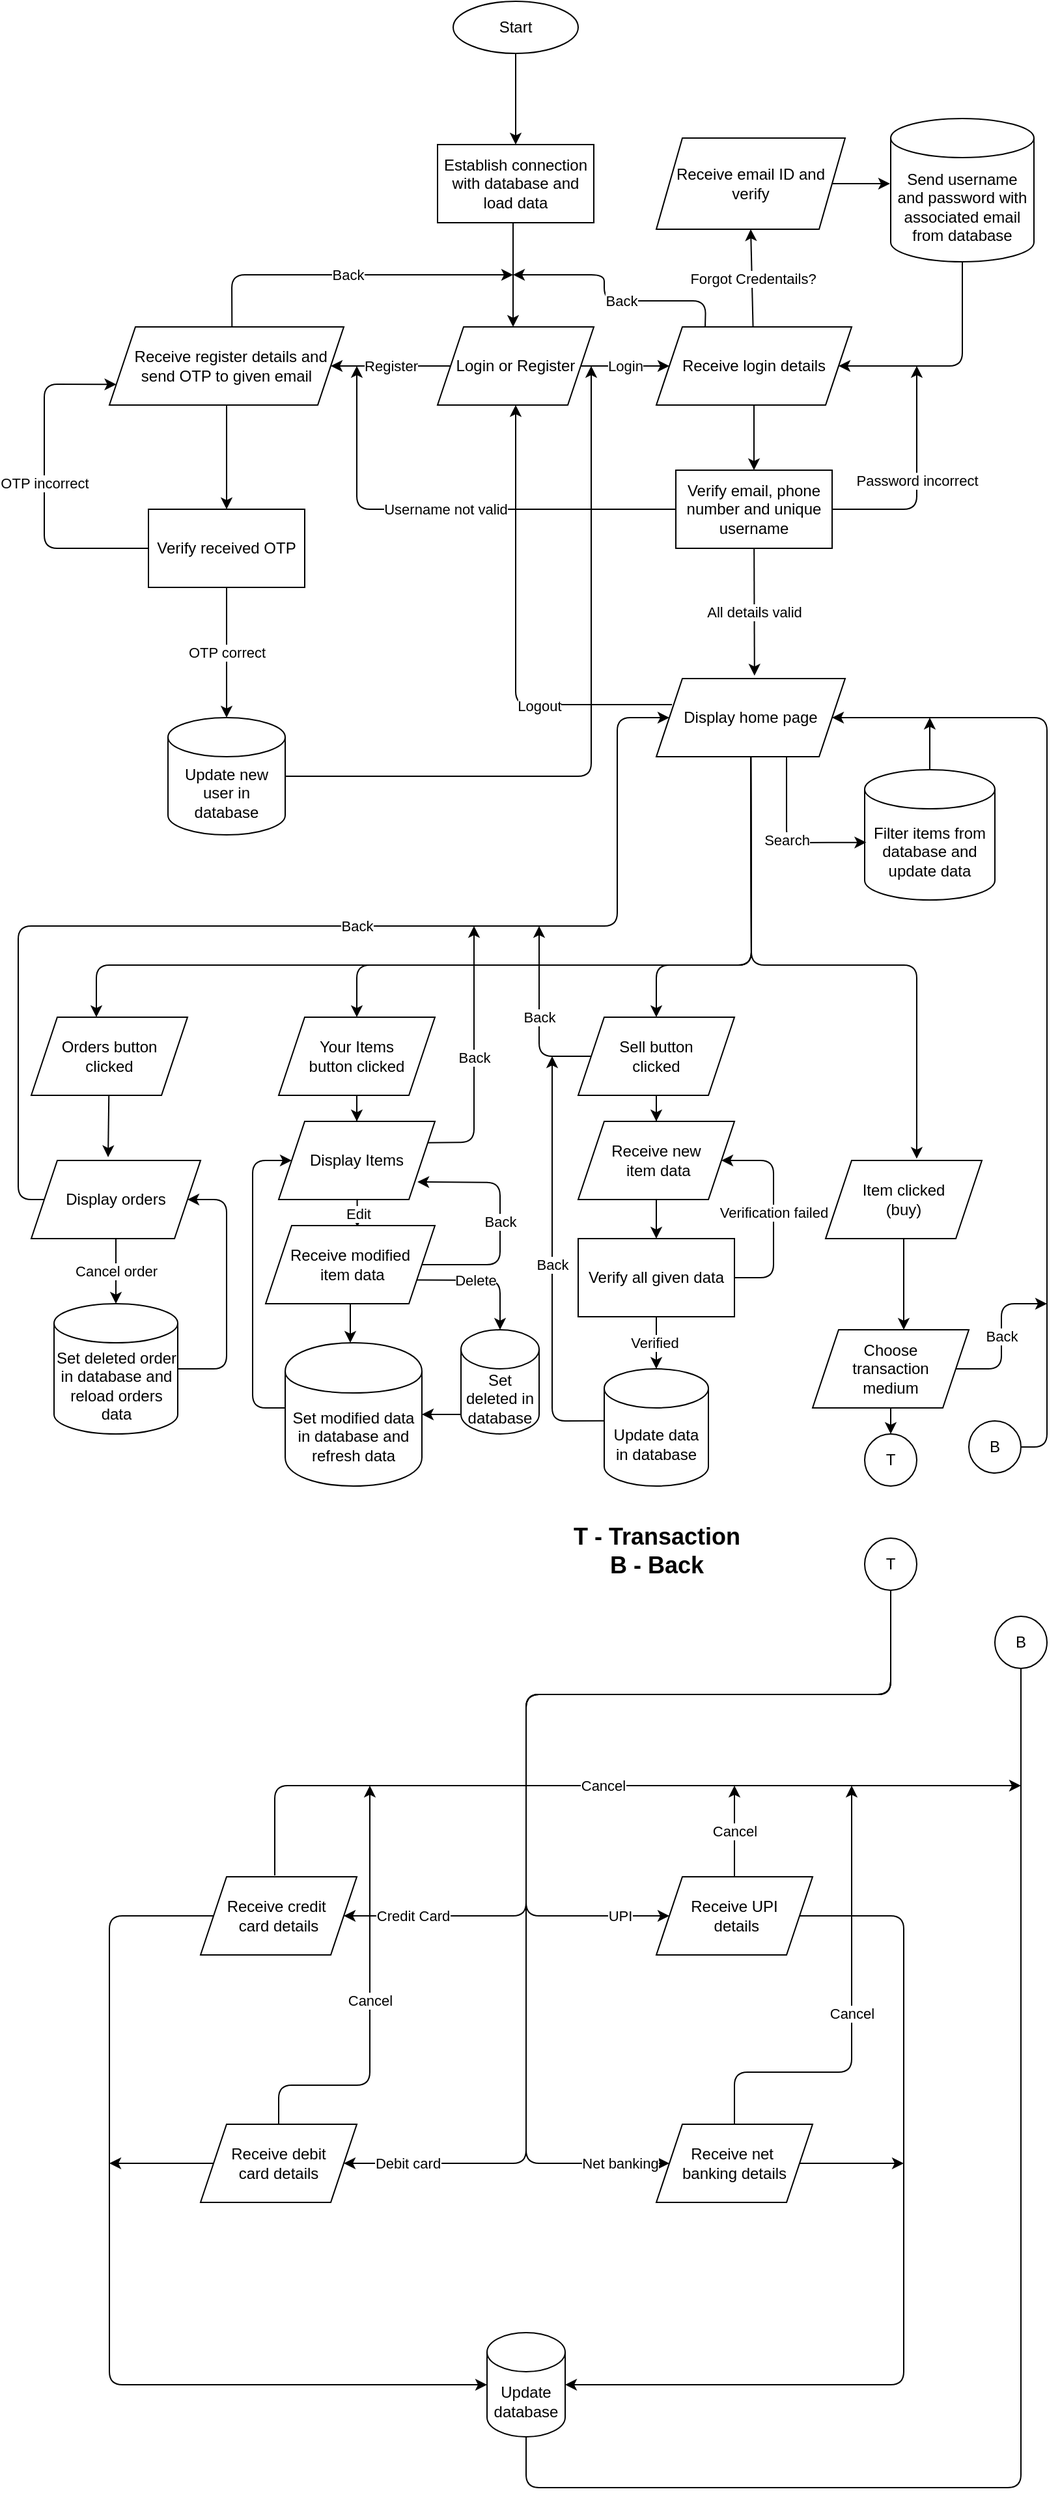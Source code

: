 <mxfile version="15.1.4" type="github">
  <diagram id="v8a2AImK6Y1Kj5C-OFho" name="Page-1">
    <mxGraphModel dx="1396" dy="753" grid="1" gridSize="10" guides="1" tooltips="1" connect="1" arrows="1" fold="1" page="1" pageScale="1" pageWidth="827" pageHeight="1169" background="none" math="0" shadow="0">
      <root>
        <mxCell id="0" />
        <mxCell id="1" parent="0" />
        <mxCell id="FD6uZ6-jMCt1QQ3MNHTS-6" value="" style="edgeStyle=orthogonalEdgeStyle;orthogonalLoop=1;jettySize=auto;html=1;fillColor=#e1d5e7;" parent="1" source="FD6uZ6-jMCt1QQ3MNHTS-4" target="FD6uZ6-jMCt1QQ3MNHTS-5" edge="1">
          <mxGeometry relative="1" as="geometry" />
        </mxCell>
        <mxCell id="FD6uZ6-jMCt1QQ3MNHTS-4" value="Start" style="ellipse;whiteSpace=wrap;html=1;" parent="1" vertex="1">
          <mxGeometry x="354" y="20" width="96" height="40" as="geometry" />
        </mxCell>
        <mxCell id="FD6uZ6-jMCt1QQ3MNHTS-8" value="" style="edgeStyle=orthogonalEdgeStyle;orthogonalLoop=1;jettySize=auto;html=1;" parent="1" source="FD6uZ6-jMCt1QQ3MNHTS-5" target="FD6uZ6-jMCt1QQ3MNHTS-7" edge="1">
          <mxGeometry relative="1" as="geometry">
            <Array as="points">
              <mxPoint x="400" y="230" />
              <mxPoint x="400" y="230" />
            </Array>
          </mxGeometry>
        </mxCell>
        <mxCell id="FD6uZ6-jMCt1QQ3MNHTS-5" value="Establish connection with database and load data" style="whiteSpace=wrap;html=1;" parent="1" vertex="1">
          <mxGeometry x="342" y="130" width="120" height="60" as="geometry" />
        </mxCell>
        <mxCell id="FD6uZ6-jMCt1QQ3MNHTS-7" value="Login or Register" style="shape=parallelogram;perimeter=parallelogramPerimeter;whiteSpace=wrap;html=1;fixedSize=1;" parent="1" vertex="1">
          <mxGeometry x="342" y="270" width="120" height="60" as="geometry" />
        </mxCell>
        <mxCell id="FD6uZ6-jMCt1QQ3MNHTS-27" value="" style="edgeStyle=orthogonalEdgeStyle;orthogonalLoop=1;jettySize=auto;html=1;" parent="1" source="FD6uZ6-jMCt1QQ3MNHTS-9" target="FD6uZ6-jMCt1QQ3MNHTS-26" edge="1">
          <mxGeometry relative="1" as="geometry" />
        </mxCell>
        <mxCell id="FD6uZ6-jMCt1QQ3MNHTS-9" value="Receive login details" style="shape=parallelogram;perimeter=parallelogramPerimeter;whiteSpace=wrap;html=1;fixedSize=1;" parent="1" vertex="1">
          <mxGeometry x="510" y="270" width="150" height="60" as="geometry" />
        </mxCell>
        <mxCell id="FD6uZ6-jMCt1QQ3MNHTS-13" value="" style="endArrow=classic;html=1;exitX=1;exitY=0.5;exitDx=0;exitDy=0;" parent="1" source="FD6uZ6-jMCt1QQ3MNHTS-7" target="FD6uZ6-jMCt1QQ3MNHTS-9" edge="1">
          <mxGeometry relative="1" as="geometry">
            <mxPoint x="460" y="300" as="sourcePoint" />
            <mxPoint x="550" y="299.8" as="targetPoint" />
          </mxGeometry>
        </mxCell>
        <mxCell id="FD6uZ6-jMCt1QQ3MNHTS-14" value="Login" style="edgeLabel;resizable=0;html=1;align=center;verticalAlign=middle;" parent="FD6uZ6-jMCt1QQ3MNHTS-13" connectable="0" vertex="1">
          <mxGeometry relative="1" as="geometry" />
        </mxCell>
        <mxCell id="FD6uZ6-jMCt1QQ3MNHTS-17" value="" style="endArrow=classic;html=1;entryX=0.5;entryY=1;entryDx=0;entryDy=0;" parent="1" source="FD6uZ6-jMCt1QQ3MNHTS-9" target="FD6uZ6-jMCt1QQ3MNHTS-19" edge="1">
          <mxGeometry relative="1" as="geometry">
            <mxPoint x="635" y="170" as="sourcePoint" />
            <mxPoint x="635" y="170" as="targetPoint" />
          </mxGeometry>
        </mxCell>
        <mxCell id="FD6uZ6-jMCt1QQ3MNHTS-18" value="Forgot Credentails?" style="edgeLabel;resizable=0;html=1;align=center;verticalAlign=middle;" parent="FD6uZ6-jMCt1QQ3MNHTS-17" connectable="0" vertex="1">
          <mxGeometry relative="1" as="geometry" />
        </mxCell>
        <mxCell id="FD6uZ6-jMCt1QQ3MNHTS-19" value="Receive email ID and verify" style="shape=parallelogram;perimeter=parallelogramPerimeter;whiteSpace=wrap;html=1;fixedSize=1;" parent="1" vertex="1">
          <mxGeometry x="510" y="125" width="145" height="70" as="geometry" />
        </mxCell>
        <mxCell id="FD6uZ6-jMCt1QQ3MNHTS-22" value="" style="endArrow=classic;html=1;entryX=-0.005;entryY=0.455;entryDx=0;entryDy=0;entryPerimeter=0;" parent="1" source="FD6uZ6-jMCt1QQ3MNHTS-19" target="FD6uZ6-jMCt1QQ3MNHTS-23" edge="1">
          <mxGeometry width="50" height="50" relative="1" as="geometry">
            <mxPoint x="655" y="210" as="sourcePoint" />
            <mxPoint x="700" y="160" as="targetPoint" />
          </mxGeometry>
        </mxCell>
        <mxCell id="FD6uZ6-jMCt1QQ3MNHTS-23" value="Send username and password with associated email from database" style="shape=cylinder3;whiteSpace=wrap;html=1;boundedLbl=1;backgroundOutline=1;size=15;" parent="1" vertex="1">
          <mxGeometry x="690" y="110" width="110" height="110" as="geometry" />
        </mxCell>
        <mxCell id="FD6uZ6-jMCt1QQ3MNHTS-25" value="" style="endArrow=classic;html=1;entryX=1;entryY=0.5;entryDx=0;entryDy=0;exitX=0.5;exitY=1;exitDx=0;exitDy=0;exitPerimeter=0;" parent="1" source="FD6uZ6-jMCt1QQ3MNHTS-23" target="FD6uZ6-jMCt1QQ3MNHTS-9" edge="1">
          <mxGeometry width="50" height="50" relative="1" as="geometry">
            <mxPoint x="755" y="270" as="sourcePoint" />
            <mxPoint x="755" y="290.711" as="targetPoint" />
            <Array as="points">
              <mxPoint x="745" y="300" />
            </Array>
          </mxGeometry>
        </mxCell>
        <mxCell id="FD6uZ6-jMCt1QQ3MNHTS-26" value="Verify email, phone number and unique username" style="whiteSpace=wrap;html=1;" parent="1" vertex="1">
          <mxGeometry x="525" y="380" width="120" height="60" as="geometry" />
        </mxCell>
        <mxCell id="FD6uZ6-jMCt1QQ3MNHTS-30" value="" style="endArrow=classic;html=1;entryX=1;entryY=0.5;entryDx=0;entryDy=0;" parent="1" source="FD6uZ6-jMCt1QQ3MNHTS-7" target="2" edge="1">
          <mxGeometry relative="1" as="geometry">
            <mxPoint x="242" y="300" as="sourcePoint" />
            <mxPoint x="242" y="300" as="targetPoint" />
          </mxGeometry>
        </mxCell>
        <mxCell id="FD6uZ6-jMCt1QQ3MNHTS-31" value="Register" style="edgeLabel;resizable=0;html=1;align=center;verticalAlign=middle;" parent="FD6uZ6-jMCt1QQ3MNHTS-30" connectable="0" vertex="1">
          <mxGeometry relative="1" as="geometry" />
        </mxCell>
        <mxCell id="4" value="" style="edgeStyle=orthogonalEdgeStyle;rounded=0;orthogonalLoop=1;jettySize=auto;html=1;" parent="1" source="2" target="3" edge="1">
          <mxGeometry relative="1" as="geometry" />
        </mxCell>
        <mxCell id="2" value="&amp;nbsp; Receive register details and send OTP to given email" style="shape=parallelogram;perimeter=parallelogramPerimeter;whiteSpace=wrap;html=1;fixedSize=1;" parent="1" vertex="1">
          <mxGeometry x="90" y="270" width="180" height="60" as="geometry" />
        </mxCell>
        <mxCell id="3" value="Verify received OTP" style="whiteSpace=wrap;html=1;" parent="1" vertex="1">
          <mxGeometry x="120" y="410" width="120" height="60" as="geometry" />
        </mxCell>
        <mxCell id="6" value="" style="endArrow=classic;html=1;entryX=0;entryY=0.75;entryDx=0;entryDy=0;" parent="1" source="3" target="2" edge="1">
          <mxGeometry relative="1" as="geometry">
            <mxPoint x="30" y="440" as="sourcePoint" />
            <mxPoint x="30" y="440" as="targetPoint" />
            <Array as="points">
              <mxPoint x="40" y="440" />
              <mxPoint x="40" y="314" />
            </Array>
          </mxGeometry>
        </mxCell>
        <mxCell id="7" value="OTP incorrect" style="edgeLabel;resizable=0;html=1;align=center;verticalAlign=middle;" parent="6" connectable="0" vertex="1">
          <mxGeometry relative="1" as="geometry" />
        </mxCell>
        <mxCell id="9" value="" style="endArrow=classic;html=1;entryX=0.5;entryY=0;entryDx=0;entryDy=0;entryPerimeter=0;" parent="1" source="3" target="18" edge="1">
          <mxGeometry relative="1" as="geometry">
            <mxPoint x="190" y="470" as="sourcePoint" />
            <mxPoint x="190" y="570" as="targetPoint" />
          </mxGeometry>
        </mxCell>
        <mxCell id="10" value="OTP correct" style="edgeLabel;resizable=0;html=1;align=center;verticalAlign=middle;" parent="9" connectable="0" vertex="1">
          <mxGeometry relative="1" as="geometry" />
        </mxCell>
        <mxCell id="11" value="" style="endArrow=classic;html=1;exitX=0.523;exitY=-0.006;exitDx=0;exitDy=0;exitPerimeter=0;" parent="1" source="2" edge="1">
          <mxGeometry relative="1" as="geometry">
            <mxPoint x="190" y="170" as="sourcePoint" />
            <mxPoint x="400" y="230" as="targetPoint" />
            <Array as="points">
              <mxPoint x="184" y="230" />
            </Array>
          </mxGeometry>
        </mxCell>
        <mxCell id="12" value="Back" style="edgeLabel;resizable=0;html=1;align=center;verticalAlign=middle;" parent="11" connectable="0" vertex="1">
          <mxGeometry relative="1" as="geometry" />
        </mxCell>
        <mxCell id="14" value="" style="endArrow=classic;html=1;exitX=0.25;exitY=0;exitDx=0;exitDy=0;" parent="1" source="FD6uZ6-jMCt1QQ3MNHTS-9" edge="1">
          <mxGeometry relative="1" as="geometry">
            <mxPoint x="585" y="170" as="sourcePoint" />
            <mxPoint x="400" y="230" as="targetPoint" />
            <Array as="points">
              <mxPoint x="548" y="250" />
              <mxPoint x="470" y="250" />
              <mxPoint x="470" y="230" />
            </Array>
          </mxGeometry>
        </mxCell>
        <mxCell id="17" value="Back" style="edgeLabel;html=1;align=center;verticalAlign=middle;resizable=0;points=[];" parent="14" vertex="1" connectable="0">
          <mxGeometry x="-0.093" relative="1" as="geometry">
            <mxPoint as="offset" />
          </mxGeometry>
        </mxCell>
        <mxCell id="18" value="Update new user in database" style="shape=cylinder3;whiteSpace=wrap;html=1;boundedLbl=1;backgroundOutline=1;size=15;" parent="1" vertex="1">
          <mxGeometry x="135" y="570" width="90" height="90" as="geometry" />
        </mxCell>
        <mxCell id="30" value="" style="endArrow=classic;html=1;" parent="1" source="FD6uZ6-jMCt1QQ3MNHTS-26" edge="1">
          <mxGeometry relative="1" as="geometry">
            <mxPoint x="425" y="410" as="sourcePoint" />
            <mxPoint x="280" y="300" as="targetPoint" />
            <Array as="points">
              <mxPoint x="280" y="410" />
            </Array>
          </mxGeometry>
        </mxCell>
        <mxCell id="31" value="Username not valid" style="edgeLabel;resizable=0;html=1;align=center;verticalAlign=middle;" parent="30" connectable="0" vertex="1">
          <mxGeometry relative="1" as="geometry" />
        </mxCell>
        <mxCell id="33" value="" style="endArrow=classic;html=1;" parent="1" source="FD6uZ6-jMCt1QQ3MNHTS-26" edge="1">
          <mxGeometry relative="1" as="geometry">
            <mxPoint x="645" y="410" as="sourcePoint" />
            <mxPoint x="710" y="300" as="targetPoint" />
            <Array as="points">
              <mxPoint x="710" y="410" />
            </Array>
          </mxGeometry>
        </mxCell>
        <mxCell id="34" value="Password incorrect" style="edgeLabel;resizable=0;html=1;align=center;verticalAlign=middle;" parent="33" connectable="0" vertex="1">
          <mxGeometry relative="1" as="geometry" />
        </mxCell>
        <mxCell id="36" value="" style="endArrow=classic;html=1;entryX=0.52;entryY=-0.038;entryDx=0;entryDy=0;entryPerimeter=0;" parent="1" source="FD6uZ6-jMCt1QQ3MNHTS-26" target="38" edge="1">
          <mxGeometry relative="1" as="geometry">
            <mxPoint x="585" y="440" as="sourcePoint" />
            <mxPoint x="585" y="540" as="targetPoint" />
          </mxGeometry>
        </mxCell>
        <mxCell id="37" value="All details valid" style="edgeLabel;resizable=0;html=1;align=center;verticalAlign=middle;" parent="36" connectable="0" vertex="1">
          <mxGeometry relative="1" as="geometry" />
        </mxCell>
        <mxCell id="38" value="Display home page" style="shape=parallelogram;perimeter=parallelogramPerimeter;whiteSpace=wrap;html=1;fixedSize=1;" parent="1" vertex="1">
          <mxGeometry x="510" y="540" width="145" height="60" as="geometry" />
        </mxCell>
        <mxCell id="42" value="" style="endArrow=classic;html=1;" parent="1" source="38" edge="1">
          <mxGeometry relative="1" as="geometry">
            <mxPoint x="582.5" y="600" as="sourcePoint" />
            <mxPoint x="80" y="800" as="targetPoint" />
            <Array as="points">
              <mxPoint x="583" y="760" />
              <mxPoint x="80" y="760" />
              <mxPoint x="80" y="780" />
            </Array>
          </mxGeometry>
        </mxCell>
        <mxCell id="46" value="" style="endArrow=classic;html=1;entryX=0.5;entryY=0;entryDx=0;entryDy=0;" parent="1" source="38" target="51" edge="1">
          <mxGeometry relative="1" as="geometry">
            <mxPoint x="582.5" y="600" as="sourcePoint" />
            <mxPoint x="280" y="800" as="targetPoint" />
            <Array as="points">
              <mxPoint x="583" y="760" />
              <mxPoint x="280" y="760" />
            </Array>
          </mxGeometry>
        </mxCell>
        <mxCell id="49" value="" style="endArrow=classic;html=1;entryX=0.5;entryY=0;entryDx=0;entryDy=0;" parent="1" source="38" target="53" edge="1">
          <mxGeometry width="50" height="50" relative="1" as="geometry">
            <mxPoint x="582.5" y="650" as="sourcePoint" />
            <mxPoint x="583" y="800" as="targetPoint" />
            <Array as="points">
              <mxPoint x="583" y="760" />
              <mxPoint x="510" y="760" />
            </Array>
          </mxGeometry>
        </mxCell>
        <mxCell id="50" value="" style="endArrow=classic;html=1;entryX=0.583;entryY=-0.022;entryDx=0;entryDy=0;entryPerimeter=0;" parent="1" source="38" target="54" edge="1">
          <mxGeometry width="50" height="50" relative="1" as="geometry">
            <mxPoint x="582.5" y="650" as="sourcePoint" />
            <mxPoint x="690" y="799" as="targetPoint" />
            <Array as="points">
              <mxPoint x="583" y="760" />
              <mxPoint x="710" y="760" />
            </Array>
          </mxGeometry>
        </mxCell>
        <mxCell id="75" value="" style="edgeStyle=orthogonalEdgeStyle;rounded=0;orthogonalLoop=1;jettySize=auto;html=1;" parent="1" source="51" target="74" edge="1">
          <mxGeometry relative="1" as="geometry" />
        </mxCell>
        <mxCell id="51" value="Your Items &lt;br&gt;button clicked" style="shape=parallelogram;perimeter=parallelogramPerimeter;whiteSpace=wrap;html=1;fixedSize=1;" parent="1" vertex="1">
          <mxGeometry x="220" y="800" width="120" height="60" as="geometry" />
        </mxCell>
        <mxCell id="52" value="Orders button &lt;br&gt;clicked" style="shape=parallelogram;perimeter=parallelogramPerimeter;whiteSpace=wrap;html=1;fixedSize=1;" parent="1" vertex="1">
          <mxGeometry x="30" y="800" width="120" height="60" as="geometry" />
        </mxCell>
        <mxCell id="97" value="" style="edgeStyle=orthogonalEdgeStyle;rounded=0;orthogonalLoop=1;jettySize=auto;html=1;" parent="1" source="53" target="96" edge="1">
          <mxGeometry relative="1" as="geometry" />
        </mxCell>
        <mxCell id="53" value="Sell button&lt;br&gt;clicked" style="shape=parallelogram;perimeter=parallelogramPerimeter;whiteSpace=wrap;html=1;fixedSize=1;" parent="1" vertex="1">
          <mxGeometry x="450" y="800" width="120" height="60" as="geometry" />
        </mxCell>
        <mxCell id="107" value="" style="edgeStyle=orthogonalEdgeStyle;rounded=0;orthogonalLoop=1;jettySize=auto;html=1;" parent="1" source="54" target="106" edge="1">
          <mxGeometry relative="1" as="geometry">
            <Array as="points">
              <mxPoint x="690" y="1100" />
              <mxPoint x="690" y="1100" />
            </Array>
          </mxGeometry>
        </mxCell>
        <mxCell id="54" value="Item clicked&lt;br&gt;(buy)" style="shape=parallelogram;perimeter=parallelogramPerimeter;whiteSpace=wrap;html=1;fixedSize=1;" parent="1" vertex="1">
          <mxGeometry x="640" y="910" width="120" height="60" as="geometry" />
        </mxCell>
        <mxCell id="60" value="Display orders" style="shape=parallelogram;perimeter=parallelogramPerimeter;whiteSpace=wrap;html=1;fixedSize=1;" parent="1" vertex="1">
          <mxGeometry x="30" y="910" width="130" height="60" as="geometry" />
        </mxCell>
        <mxCell id="64" value="" style="endArrow=classic;html=1;entryX=0;entryY=0.5;entryDx=0;entryDy=0;" parent="1" source="60" target="38" edge="1">
          <mxGeometry relative="1" as="geometry">
            <mxPoint x="-70" y="1060" as="sourcePoint" />
            <mxPoint x="-70" y="1060" as="targetPoint" />
            <Array as="points">
              <mxPoint x="20" y="940" />
              <mxPoint x="20" y="730" />
              <mxPoint x="310" y="730" />
              <mxPoint x="480" y="730" />
              <mxPoint x="480" y="650" />
              <mxPoint x="480" y="570" />
            </Array>
          </mxGeometry>
        </mxCell>
        <mxCell id="65" value="Back" style="edgeLabel;resizable=0;html=1;align=center;verticalAlign=middle;" parent="64" connectable="0" vertex="1">
          <mxGeometry relative="1" as="geometry">
            <mxPoint x="45" as="offset" />
          </mxGeometry>
        </mxCell>
        <mxCell id="66" value="" style="endArrow=classic;html=1;entryX=0.5;entryY=0;entryDx=0;entryDy=0;entryPerimeter=0;" parent="1" source="60" target="68" edge="1">
          <mxGeometry relative="1" as="geometry">
            <mxPoint x="90" y="1090" as="sourcePoint" />
            <mxPoint x="90" y="1190" as="targetPoint" />
          </mxGeometry>
        </mxCell>
        <mxCell id="67" value="Cancel order" style="edgeLabel;resizable=0;html=1;align=center;verticalAlign=middle;" parent="66" connectable="0" vertex="1">
          <mxGeometry relative="1" as="geometry" />
        </mxCell>
        <mxCell id="68" value="Set deleted order in database and reload orders data" style="shape=cylinder3;whiteSpace=wrap;html=1;boundedLbl=1;backgroundOutline=1;size=15;" parent="1" vertex="1">
          <mxGeometry x="47.5" y="1020" width="95" height="100" as="geometry" />
        </mxCell>
        <mxCell id="71" value="" style="endArrow=classic;html=1;entryX=0.454;entryY=-0.042;entryDx=0;entryDy=0;entryPerimeter=0;" parent="1" source="52" target="60" edge="1">
          <mxGeometry width="50" height="50" relative="1" as="geometry">
            <mxPoint x="90" y="910" as="sourcePoint" />
            <mxPoint x="90" y="930.711" as="targetPoint" />
          </mxGeometry>
        </mxCell>
        <mxCell id="73" value="" style="endArrow=classic;html=1;entryX=1;entryY=0.5;entryDx=0;entryDy=0;" parent="1" source="68" target="60" edge="1">
          <mxGeometry width="50" height="50" relative="1" as="geometry">
            <mxPoint x="142.5" y="1120" as="sourcePoint" />
            <mxPoint x="213.211" y="1070" as="targetPoint" />
            <Array as="points">
              <mxPoint x="180" y="1070" />
              <mxPoint x="180" y="940" />
            </Array>
          </mxGeometry>
        </mxCell>
        <mxCell id="74" value="Display Items" style="shape=parallelogram;perimeter=parallelogramPerimeter;whiteSpace=wrap;html=1;fixedSize=1;" parent="1" vertex="1">
          <mxGeometry x="220" y="880" width="120" height="60" as="geometry" />
        </mxCell>
        <mxCell id="76" value="" style="endArrow=classic;html=1;entryX=0.542;entryY=0.016;entryDx=0;entryDy=0;entryPerimeter=0;" parent="1" source="74" target="78" edge="1">
          <mxGeometry relative="1" as="geometry">
            <mxPoint x="280" y="970" as="sourcePoint" />
            <mxPoint x="280" y="1050" as="targetPoint" />
          </mxGeometry>
        </mxCell>
        <mxCell id="77" value="Edit" style="edgeLabel;resizable=0;html=1;align=center;verticalAlign=middle;" parent="76" connectable="0" vertex="1">
          <mxGeometry relative="1" as="geometry" />
        </mxCell>
        <mxCell id="88" value="" style="edgeStyle=orthogonalEdgeStyle;rounded=0;orthogonalLoop=1;jettySize=auto;html=1;" parent="1" source="78" target="87" edge="1">
          <mxGeometry relative="1" as="geometry">
            <Array as="points">
              <mxPoint x="280" y="1110" />
              <mxPoint x="280" y="1110" />
            </Array>
          </mxGeometry>
        </mxCell>
        <mxCell id="78" value="Receive modified&lt;br&gt;&amp;nbsp;item data" style="shape=parallelogram;perimeter=parallelogramPerimeter;whiteSpace=wrap;html=1;fixedSize=1;" parent="1" vertex="1">
          <mxGeometry x="210" y="960" width="130" height="60" as="geometry" />
        </mxCell>
        <mxCell id="79" value="" style="endArrow=classic;html=1;entryX=0.5;entryY=0;entryDx=0;entryDy=0;entryPerimeter=0;exitX=1;exitY=0.75;exitDx=0;exitDy=0;" parent="1" source="78" target="81" edge="1">
          <mxGeometry relative="1" as="geometry">
            <mxPoint x="340" y="1050" as="sourcePoint" />
            <mxPoint x="420" y="1050" as="targetPoint" />
            <Array as="points">
              <mxPoint x="390" y="1002" />
            </Array>
          </mxGeometry>
        </mxCell>
        <mxCell id="80" value="Delete" style="edgeLabel;resizable=0;html=1;align=center;verticalAlign=middle;" parent="79" connectable="0" vertex="1">
          <mxGeometry relative="1" as="geometry">
            <mxPoint x="-6" as="offset" />
          </mxGeometry>
        </mxCell>
        <mxCell id="81" value="Set deleted in database" style="shape=cylinder3;whiteSpace=wrap;html=1;boundedLbl=1;backgroundOutline=1;size=15;" parent="1" vertex="1">
          <mxGeometry x="360" y="1040" width="60" height="80" as="geometry" />
        </mxCell>
        <mxCell id="83" value="" style="endArrow=classic;html=1;entryX=0.888;entryY=0.775;entryDx=0;entryDy=0;exitX=1;exitY=0.5;exitDx=0;exitDy=0;entryPerimeter=0;" parent="1" source="78" target="74" edge="1">
          <mxGeometry relative="1" as="geometry">
            <mxPoint x="340" y="1050" as="sourcePoint" />
            <mxPoint x="440" y="1050" as="targetPoint" />
            <Array as="points">
              <mxPoint x="390" y="990" />
              <mxPoint x="390" y="927" />
            </Array>
          </mxGeometry>
        </mxCell>
        <mxCell id="84" value="Back" style="edgeLabel;resizable=0;html=1;align=center;verticalAlign=middle;" parent="83" connectable="0" vertex="1">
          <mxGeometry relative="1" as="geometry" />
        </mxCell>
        <mxCell id="85" value="" style="endArrow=classic;html=1;exitX=1;exitY=0.25;exitDx=0;exitDy=0;" parent="1" source="74" edge="1">
          <mxGeometry relative="1" as="geometry">
            <mxPoint x="340" y="940" as="sourcePoint" />
            <mxPoint x="370" y="730" as="targetPoint" />
            <Array as="points">
              <mxPoint x="370" y="896" />
            </Array>
          </mxGeometry>
        </mxCell>
        <mxCell id="86" value="Back" style="edgeLabel;resizable=0;html=1;align=center;verticalAlign=middle;" parent="85" connectable="0" vertex="1">
          <mxGeometry relative="1" as="geometry" />
        </mxCell>
        <mxCell id="87" value="Set modified data in database and refresh data" style="shape=cylinder;whiteSpace=wrap;html=1;boundedLbl=1;backgroundOutline=1;" parent="1" vertex="1">
          <mxGeometry x="225" y="1050" width="105" height="110" as="geometry" />
        </mxCell>
        <mxCell id="89" value="" style="endArrow=classic;html=1;entryX=0;entryY=0.5;entryDx=0;entryDy=0;exitX=0.001;exitY=0.454;exitDx=0;exitDy=0;exitPerimeter=0;" parent="1" source="87" target="74" edge="1">
          <mxGeometry width="50" height="50" relative="1" as="geometry">
            <mxPoint x="151.789" y="1245" as="sourcePoint" />
            <mxPoint x="151.789" y="1195" as="targetPoint" />
            <Array as="points">
              <mxPoint x="200" y="1100" />
              <mxPoint x="200" y="910" />
            </Array>
          </mxGeometry>
        </mxCell>
        <mxCell id="91" value="" style="endArrow=classic;html=1;entryX=1;entryY=0.5;entryDx=0;entryDy=0;" parent="1" target="87" edge="1">
          <mxGeometry width="50" height="50" relative="1" as="geometry">
            <mxPoint x="360" y="1105" as="sourcePoint" />
            <mxPoint x="331" y="1210" as="targetPoint" />
            <Array as="points" />
          </mxGeometry>
        </mxCell>
        <mxCell id="99" value="" style="edgeStyle=orthogonalEdgeStyle;rounded=0;orthogonalLoop=1;jettySize=auto;html=1;" parent="1" source="96" target="98" edge="1">
          <mxGeometry relative="1" as="geometry" />
        </mxCell>
        <mxCell id="96" value="Receive new&lt;br&gt;&amp;nbsp;item data" style="shape=parallelogram;perimeter=parallelogramPerimeter;whiteSpace=wrap;html=1;fixedSize=1;" parent="1" vertex="1">
          <mxGeometry x="450" y="880" width="120" height="60" as="geometry" />
        </mxCell>
        <mxCell id="98" value="Verify all given data" style="rounded=0;whiteSpace=wrap;html=1;" parent="1" vertex="1">
          <mxGeometry x="450" y="970" width="120" height="60" as="geometry" />
        </mxCell>
        <mxCell id="100" value="" style="endArrow=classic;html=1;entryX=1;entryY=0.5;entryDx=0;entryDy=0;" parent="1" source="98" target="96" edge="1">
          <mxGeometry relative="1" as="geometry">
            <mxPoint x="570" y="1030" as="sourcePoint" />
            <mxPoint x="670" y="1030" as="targetPoint" />
            <Array as="points">
              <mxPoint x="600" y="1000" />
              <mxPoint x="600" y="910" />
            </Array>
          </mxGeometry>
        </mxCell>
        <mxCell id="101" value="Verification failed" style="edgeLabel;resizable=0;html=1;align=center;verticalAlign=middle;" parent="100" connectable="0" vertex="1">
          <mxGeometry relative="1" as="geometry" />
        </mxCell>
        <mxCell id="102" value="Update data in database" style="shape=cylinder3;whiteSpace=wrap;html=1;boundedLbl=1;backgroundOutline=1;size=15;" parent="1" vertex="1">
          <mxGeometry x="470" y="1070" width="80" height="90" as="geometry" />
        </mxCell>
        <mxCell id="104" value="" style="endArrow=classic;html=1;entryX=0.5;entryY=0;entryDx=0;entryDy=0;entryPerimeter=0;" parent="1" source="98" target="102" edge="1">
          <mxGeometry relative="1" as="geometry">
            <mxPoint x="510" y="1060" as="sourcePoint" />
            <mxPoint x="530" y="1110" as="targetPoint" />
          </mxGeometry>
        </mxCell>
        <mxCell id="105" value="Verified&amp;nbsp;" style="edgeLabel;resizable=0;html=1;align=center;verticalAlign=middle;" parent="104" connectable="0" vertex="1">
          <mxGeometry relative="1" as="geometry" />
        </mxCell>
        <mxCell id="106" value="Choose&lt;br&gt;transaction &lt;br&gt;medium" style="shape=parallelogram;perimeter=parallelogramPerimeter;whiteSpace=wrap;html=1;fixedSize=1;" parent="1" vertex="1">
          <mxGeometry x="630" y="1040" width="120" height="60" as="geometry" />
        </mxCell>
        <mxCell id="108" value="" style="endArrow=classic;html=1;" parent="1" source="53" edge="1">
          <mxGeometry relative="1" as="geometry">
            <mxPoint x="350" y="830" as="sourcePoint" />
            <mxPoint x="420" y="730" as="targetPoint" />
            <Array as="points">
              <mxPoint x="420" y="830" />
            </Array>
          </mxGeometry>
        </mxCell>
        <mxCell id="109" value="Back" style="edgeLabel;resizable=0;html=1;align=center;verticalAlign=middle;" parent="108" connectable="0" vertex="1">
          <mxGeometry relative="1" as="geometry" />
        </mxCell>
        <mxCell id="110" value="" style="endArrow=classic;html=1;exitX=-0.004;exitY=0.443;exitDx=0;exitDy=0;exitPerimeter=0;" parent="1" source="102" edge="1">
          <mxGeometry relative="1" as="geometry">
            <mxPoint x="370" y="1175" as="sourcePoint" />
            <mxPoint x="430" y="830" as="targetPoint" />
            <Array as="points">
              <mxPoint x="430" y="1110" />
            </Array>
          </mxGeometry>
        </mxCell>
        <mxCell id="111" value="Back" style="edgeLabel;resizable=0;html=1;align=center;verticalAlign=middle;" parent="110" connectable="0" vertex="1">
          <mxGeometry relative="1" as="geometry" />
        </mxCell>
        <mxCell id="114" value="" style="endArrow=classic;html=1;" parent="1" source="18" edge="1">
          <mxGeometry width="50" height="50" relative="1" as="geometry">
            <mxPoint x="225" y="665" as="sourcePoint" />
            <mxPoint x="460" y="300" as="targetPoint" />
            <Array as="points">
              <mxPoint x="460" y="615" />
            </Array>
          </mxGeometry>
        </mxCell>
        <mxCell id="120" value="" style="endArrow=classic;html=1;" parent="1" target="128" edge="1">
          <mxGeometry width="50" height="50" relative="1" as="geometry">
            <mxPoint x="690" y="1210" as="sourcePoint" />
            <mxPoint x="570" y="1490" as="targetPoint" />
            <Array as="points">
              <mxPoint x="690" y="1320" />
              <mxPoint x="410" y="1320" />
              <mxPoint x="410" y="1490" />
            </Array>
          </mxGeometry>
        </mxCell>
        <mxCell id="131" value="UPI" style="edgeLabel;html=1;align=center;verticalAlign=middle;resizable=0;points=[];" parent="120" vertex="1" connectable="0">
          <mxGeometry x="0.922" y="-5" relative="1" as="geometry">
            <mxPoint x="-12" y="-5" as="offset" />
          </mxGeometry>
        </mxCell>
        <mxCell id="121" value="" style="endArrow=classic;html=1;" parent="1" target="129" edge="1">
          <mxGeometry width="50" height="50" relative="1" as="geometry">
            <mxPoint x="690" y="1210" as="sourcePoint" />
            <mxPoint x="220" y="1490" as="targetPoint" />
            <Array as="points">
              <mxPoint x="690" y="1320" />
              <mxPoint x="410" y="1320" />
              <mxPoint x="410" y="1490" />
            </Array>
          </mxGeometry>
        </mxCell>
        <mxCell id="132" value="Credit Card" style="edgeLabel;html=1;align=center;verticalAlign=middle;resizable=0;points=[];" parent="121" vertex="1" connectable="0">
          <mxGeometry x="0.884" y="-1" relative="1" as="geometry">
            <mxPoint x="12" y="1" as="offset" />
          </mxGeometry>
        </mxCell>
        <mxCell id="122" value="" style="endArrow=classic;html=1;" parent="1" target="130" edge="1">
          <mxGeometry width="50" height="50" relative="1" as="geometry">
            <mxPoint x="690" y="1210" as="sourcePoint" />
            <mxPoint x="570" y="1910" as="targetPoint" />
            <Array as="points">
              <mxPoint x="690" y="1320" />
              <mxPoint x="410" y="1320" />
              <mxPoint x="410" y="1680" />
            </Array>
          </mxGeometry>
        </mxCell>
        <mxCell id="133" value="Net banking" style="edgeLabel;html=1;align=center;verticalAlign=middle;resizable=0;points=[];" parent="122" vertex="1" connectable="0">
          <mxGeometry x="0.921" relative="1" as="geometry">
            <mxPoint x="-4" as="offset" />
          </mxGeometry>
        </mxCell>
        <mxCell id="123" value="" style="endArrow=classic;html=1;shadow=0;" parent="1" target="135" edge="1">
          <mxGeometry width="50" height="50" relative="1" as="geometry">
            <mxPoint x="690" y="1250" as="sourcePoint" />
            <mxPoint x="270" y="1680" as="targetPoint" />
            <Array as="points">
              <mxPoint x="690" y="1320" />
              <mxPoint x="410" y="1320" />
              <mxPoint x="410" y="1680" />
            </Array>
          </mxGeometry>
        </mxCell>
        <mxCell id="134" value="Debit card" style="edgeLabel;html=1;align=center;verticalAlign=middle;resizable=0;points=[];" parent="123" vertex="1" connectable="0">
          <mxGeometry x="0.86" y="-3" relative="1" as="geometry">
            <mxPoint x="-11" y="3" as="offset" />
          </mxGeometry>
        </mxCell>
        <mxCell id="128" value="Receive UPI&lt;br&gt;&amp;nbsp;details" style="shape=parallelogram;perimeter=parallelogramPerimeter;whiteSpace=wrap;html=1;fixedSize=1;" parent="1" vertex="1">
          <mxGeometry x="510" y="1460" width="120" height="60" as="geometry" />
        </mxCell>
        <mxCell id="129" value="Receive credit&amp;nbsp;&lt;br&gt;card details" style="shape=parallelogram;perimeter=parallelogramPerimeter;whiteSpace=wrap;html=1;fixedSize=1;" parent="1" vertex="1">
          <mxGeometry x="160" y="1460" width="120" height="60" as="geometry" />
        </mxCell>
        <mxCell id="130" value="Receive net&amp;nbsp;&lt;br&gt;banking details" style="shape=parallelogram;perimeter=parallelogramPerimeter;whiteSpace=wrap;html=1;fixedSize=1;" parent="1" vertex="1">
          <mxGeometry x="510" y="1650.0" width="120" height="60" as="geometry" />
        </mxCell>
        <mxCell id="135" value="Receive debit&lt;br&gt;card details" style="shape=parallelogram;perimeter=parallelogramPerimeter;whiteSpace=wrap;html=1;fixedSize=1;" parent="1" vertex="1">
          <mxGeometry x="160" y="1650" width="120" height="60" as="geometry" />
        </mxCell>
        <mxCell id="136" value="Update database" style="shape=cylinder3;whiteSpace=wrap;html=1;boundedLbl=1;backgroundOutline=1;size=15;" parent="1" vertex="1">
          <mxGeometry x="380" y="1810" width="60" height="80" as="geometry" />
        </mxCell>
        <mxCell id="137" value="" style="endArrow=classic;html=1;entryX=0;entryY=0.5;entryDx=0;entryDy=0;entryPerimeter=0;" parent="1" source="129" target="136" edge="1">
          <mxGeometry width="50" height="50" relative="1" as="geometry">
            <mxPoint x="89.289" y="1540" as="sourcePoint" />
            <mxPoint x="89.289" y="1490" as="targetPoint" />
            <Array as="points">
              <mxPoint x="90" y="1490" />
              <mxPoint x="90" y="1850" />
            </Array>
          </mxGeometry>
        </mxCell>
        <mxCell id="138" value="" style="endArrow=classic;html=1;" parent="1" source="135" edge="1">
          <mxGeometry width="50" height="50" relative="1" as="geometry">
            <mxPoint x="79.289" y="1730" as="sourcePoint" />
            <mxPoint x="90" y="1680" as="targetPoint" />
          </mxGeometry>
        </mxCell>
        <mxCell id="139" value="" style="endArrow=classic;html=1;entryX=1;entryY=0.5;entryDx=0;entryDy=0;entryPerimeter=0;" parent="1" source="128" target="136" edge="1">
          <mxGeometry width="50" height="50" relative="1" as="geometry">
            <mxPoint x="630" y="1540" as="sourcePoint" />
            <mxPoint x="700.711" y="1490" as="targetPoint" />
            <Array as="points">
              <mxPoint x="700" y="1490" />
              <mxPoint x="700" y="1850" />
            </Array>
          </mxGeometry>
        </mxCell>
        <mxCell id="141" value="" style="endArrow=classic;html=1;" parent="1" source="130" edge="1">
          <mxGeometry width="50" height="50" relative="1" as="geometry">
            <mxPoint x="630" y="1730.0" as="sourcePoint" />
            <mxPoint x="700" y="1680" as="targetPoint" />
          </mxGeometry>
        </mxCell>
        <mxCell id="142" value="" style="endArrow=classic;html=1;exitX=0.5;exitY=1;exitDx=0;exitDy=0;exitPerimeter=0;" parent="1" edge="1" source="136">
          <mxGeometry width="50" height="50" relative="1" as="geometry">
            <mxPoint x="440" y="1869" as="sourcePoint" />
            <mxPoint x="790" y="1280" as="targetPoint" />
            <Array as="points">
              <mxPoint x="410" y="1929" />
              <mxPoint x="790" y="1929" />
            </Array>
          </mxGeometry>
        </mxCell>
        <mxCell id="143" value="" style="endArrow=classic;html=1;" parent="1" edge="1">
          <mxGeometry relative="1" as="geometry">
            <mxPoint x="217" y="1459" as="sourcePoint" />
            <mxPoint x="790" y="1390" as="targetPoint" />
            <Array as="points">
              <mxPoint x="217" y="1390" />
            </Array>
          </mxGeometry>
        </mxCell>
        <mxCell id="144" value="Cancel" style="edgeLabel;resizable=0;html=1;align=center;verticalAlign=middle;" parent="143" connectable="0" vertex="1">
          <mxGeometry relative="1" as="geometry" />
        </mxCell>
        <mxCell id="145" value="" style="endArrow=classic;html=1;" parent="1" source="128" edge="1">
          <mxGeometry relative="1" as="geometry">
            <mxPoint x="570" y="1360" as="sourcePoint" />
            <mxPoint x="570" y="1390" as="targetPoint" />
          </mxGeometry>
        </mxCell>
        <mxCell id="146" value="Cancel" style="edgeLabel;resizable=0;html=1;align=center;verticalAlign=middle;" parent="145" connectable="0" vertex="1">
          <mxGeometry relative="1" as="geometry" />
        </mxCell>
        <mxCell id="147" value="" style="endArrow=classic;html=1;" parent="1" source="130" edge="1">
          <mxGeometry relative="1" as="geometry">
            <mxPoint x="570" y="1550.0" as="sourcePoint" />
            <mxPoint x="660" y="1390" as="targetPoint" />
            <Array as="points">
              <mxPoint x="570" y="1610" />
              <mxPoint x="660" y="1610" />
            </Array>
          </mxGeometry>
        </mxCell>
        <mxCell id="148" value="Cancel" style="edgeLabel;resizable=0;html=1;align=center;verticalAlign=middle;" parent="147" connectable="0" vertex="1">
          <mxGeometry relative="1" as="geometry" />
        </mxCell>
        <mxCell id="149" value="" style="endArrow=classic;html=1;" parent="1" source="135" edge="1">
          <mxGeometry relative="1" as="geometry">
            <mxPoint x="220" y="1550" as="sourcePoint" />
            <mxPoint x="290" y="1390" as="targetPoint" />
            <Array as="points">
              <mxPoint x="220" y="1620" />
              <mxPoint x="290" y="1620" />
            </Array>
          </mxGeometry>
        </mxCell>
        <mxCell id="150" value="Cancel" style="edgeLabel;resizable=0;html=1;align=center;verticalAlign=middle;" parent="149" connectable="0" vertex="1">
          <mxGeometry relative="1" as="geometry" />
        </mxCell>
        <mxCell id="151" value="" style="endArrow=classic;html=1;exitX=1;exitY=0.5;exitDx=0;exitDy=0;" parent="1" source="106" edge="1">
          <mxGeometry relative="1" as="geometry">
            <mxPoint x="760" y="960" as="sourcePoint" />
            <mxPoint x="810" y="1020" as="targetPoint" />
            <Array as="points">
              <mxPoint x="775" y="1070" />
              <mxPoint x="775" y="1020" />
            </Array>
          </mxGeometry>
        </mxCell>
        <mxCell id="152" value="Back" style="edgeLabel;resizable=0;html=1;align=center;verticalAlign=middle;" parent="151" connectable="0" vertex="1">
          <mxGeometry relative="1" as="geometry" />
        </mxCell>
        <mxCell id="154" value="Filter items from database and update data" style="shape=cylinder3;whiteSpace=wrap;html=1;boundedLbl=1;backgroundOutline=1;size=15;" parent="1" vertex="1">
          <mxGeometry x="670" y="610" width="100" height="100" as="geometry" />
        </mxCell>
        <mxCell id="155" value="" style="endArrow=classic;html=1;entryX=0.012;entryY=0.558;entryDx=0;entryDy=0;entryPerimeter=0;" parent="1" target="154" edge="1">
          <mxGeometry relative="1" as="geometry">
            <mxPoint x="610" y="600" as="sourcePoint" />
            <mxPoint x="710" y="600" as="targetPoint" />
            <Array as="points">
              <mxPoint x="610" y="666" />
            </Array>
          </mxGeometry>
        </mxCell>
        <mxCell id="156" value="Search" style="edgeLabel;resizable=0;html=1;align=center;verticalAlign=middle;" parent="155" connectable="0" vertex="1">
          <mxGeometry relative="1" as="geometry" />
        </mxCell>
        <mxCell id="158" value="" style="endArrow=classic;html=1;" parent="1" source="154" edge="1">
          <mxGeometry width="50" height="50" relative="1" as="geometry">
            <mxPoint x="720" y="589.289" as="sourcePoint" />
            <mxPoint x="720" y="570" as="targetPoint" />
          </mxGeometry>
        </mxCell>
        <mxCell id="159" value="" style="endArrow=classic;html=1;exitX=0.083;exitY=0.333;exitDx=0;exitDy=0;entryX=0.5;entryY=1;entryDx=0;entryDy=0;exitPerimeter=0;" parent="1" source="38" target="FD6uZ6-jMCt1QQ3MNHTS-7" edge="1">
          <mxGeometry width="50" height="50" relative="1" as="geometry">
            <mxPoint x="470" y="550" as="sourcePoint" />
            <mxPoint x="490" y="460" as="targetPoint" />
            <Array as="points">
              <mxPoint x="402" y="560" />
            </Array>
          </mxGeometry>
        </mxCell>
        <mxCell id="160" value="Logout" style="edgeLabel;html=1;align=center;verticalAlign=middle;resizable=0;points=[];" parent="159" vertex="1" connectable="0">
          <mxGeometry x="-0.418" y="1" relative="1" as="geometry">
            <mxPoint as="offset" />
          </mxGeometry>
        </mxCell>
        <mxCell id="7JVDcdtVy5BnTEaz0gHh-160" value="T" style="ellipse;whiteSpace=wrap;html=1;aspect=fixed;" vertex="1" parent="1">
          <mxGeometry x="670" y="1200" width="40" height="40" as="geometry" />
        </mxCell>
        <mxCell id="7JVDcdtVy5BnTEaz0gHh-161" value="" style="endArrow=classic;html=1;" edge="1" parent="1" source="106">
          <mxGeometry width="50" height="50" relative="1" as="geometry">
            <mxPoint x="690" y="1150" as="sourcePoint" />
            <mxPoint x="690" y="1120" as="targetPoint" />
          </mxGeometry>
        </mxCell>
        <mxCell id="7JVDcdtVy5BnTEaz0gHh-162" value="T" style="ellipse;whiteSpace=wrap;html=1;aspect=fixed;" vertex="1" parent="1">
          <mxGeometry x="670" y="1120" width="40" height="40" as="geometry" />
        </mxCell>
        <mxCell id="7JVDcdtVy5BnTEaz0gHh-163" value="B" style="ellipse;whiteSpace=wrap;html=1;aspect=fixed;" vertex="1" parent="1">
          <mxGeometry x="770" y="1260" width="40" height="40" as="geometry" />
        </mxCell>
        <mxCell id="7JVDcdtVy5BnTEaz0gHh-164" value="B" style="ellipse;whiteSpace=wrap;html=1;aspect=fixed;" vertex="1" parent="1">
          <mxGeometry x="750" y="1110" width="40" height="40" as="geometry" />
        </mxCell>
        <mxCell id="7JVDcdtVy5BnTEaz0gHh-165" value="" style="endArrow=classic;html=1;entryX=1;entryY=0.5;entryDx=0;entryDy=0;" edge="1" parent="1" source="7JVDcdtVy5BnTEaz0gHh-164" target="38">
          <mxGeometry width="50" height="50" relative="1" as="geometry">
            <mxPoint x="790" y="1190" as="sourcePoint" />
            <mxPoint x="860.711" y="1140" as="targetPoint" />
            <Array as="points">
              <mxPoint x="810" y="1130" />
              <mxPoint x="810" y="570" />
            </Array>
          </mxGeometry>
        </mxCell>
        <mxCell id="7JVDcdtVy5BnTEaz0gHh-166" value="&lt;b&gt;&lt;font style=&quot;font-size: 18px&quot;&gt;T - Transaction&lt;br&gt;B - Back&lt;/font&gt;&lt;/b&gt;" style="text;html=1;align=center;verticalAlign=middle;resizable=0;points=[];autosize=1;strokeColor=none;fillColor=none;" vertex="1" parent="1">
          <mxGeometry x="440" y="1190" width="140" height="40" as="geometry" />
        </mxCell>
      </root>
    </mxGraphModel>
  </diagram>
</mxfile>
